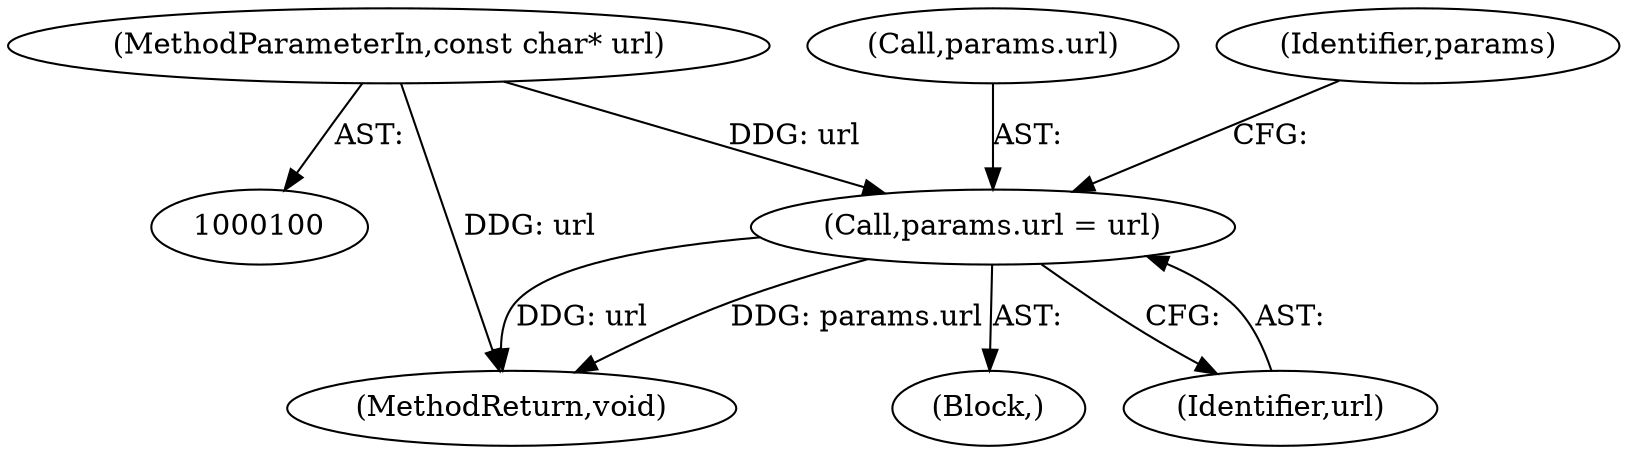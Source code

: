 digraph "0_Chrome_ea3d1d84be3d6f97bf50e76511c9e26af6895533_6@pointer" {
"1000140" [label="(Call,params.url = url)"];
"1000101" [label="(MethodParameterIn,const char* url)"];
"1000101" [label="(MethodParameterIn,const char* url)"];
"1000141" [label="(Call,params.url)"];
"1000140" [label="(Call,params.url = url)"];
"1000181" [label="(MethodReturn,void)"];
"1000147" [label="(Identifier,params)"];
"1000108" [label="(Block,)"];
"1000144" [label="(Identifier,url)"];
"1000140" -> "1000108"  [label="AST: "];
"1000140" -> "1000144"  [label="CFG: "];
"1000141" -> "1000140"  [label="AST: "];
"1000144" -> "1000140"  [label="AST: "];
"1000147" -> "1000140"  [label="CFG: "];
"1000140" -> "1000181"  [label="DDG: params.url"];
"1000140" -> "1000181"  [label="DDG: url"];
"1000101" -> "1000140"  [label="DDG: url"];
"1000101" -> "1000100"  [label="AST: "];
"1000101" -> "1000181"  [label="DDG: url"];
}
